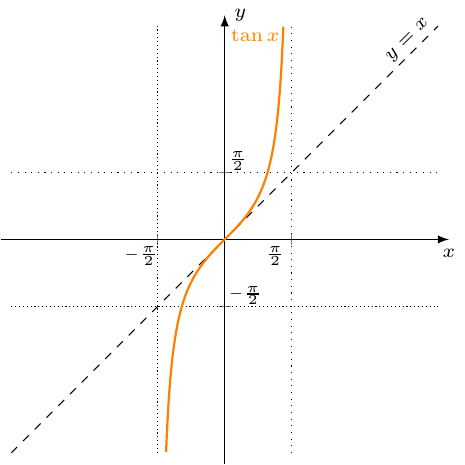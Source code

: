 \documentclass[crop]{standalone}
\usepackage[dvipsnames]{xcolor}
\usepackage{tikz}
\usepackage{pgfplots}
\pgfplotsset{compat=1.18}
\usetikzlibrary{shapes.geometric,positioning}
\begin{document}
  \begin{tikzpicture}[font=\tiny]
    \begin{axis}[%
      trig format plots=rad,
      axis x line=center,axis y line=center,
      unit vector ratio={1 1},
      xlabel={\scriptsize$x$},ylabel={\scriptsize$y$},
      xlabel style={below},ylabel style={right},
      xmin=-5-0.25,xmax=5+0.25,
      xtick={-pi/2,pi/2},
      xticklabels={$-\frac{\pi}{2}$,$\frac{\pi}{2}$},
      xticklabel style={xshift=-0.6em,yshift=0.3em},
      ymin=-5-0.25,ymax=5+0.25,
      restrict y to domain=-5:5,
      ytick={-pi/2,pi/2},
      yticklabels={$-\frac{\pi}{2}$,$\frac{\pi}{2}$},
      yticklabel style={right,yshift=0.4em},
      axis line style={-latex},
      declare function={
        f(\x) = tan(\x);
        g(\x) = atan(\x);
      }
    ]%

      \draw[dotted] (pi/2,-5) -- (pi/2,5);
      \draw[dotted] (-5,pi/2) -- (5,pi/2);

      \draw[densely dotted] (-pi/2,-5) -- (-pi/2,5);
      \draw[densely dotted] (-5,-pi/2) -- (5,-pi/2);

      \addplot[%
        mark=none,
        dashed,
        domain=-5-0.25:5+0.25,
        samples=1000
      ] {x} node[%
        pos=0.93,
        rotate=45,
        xshift=0.4em,
        yshift=0.4em
      ] {\scriptsize$y=x$};

      \addplot[%
        mark=none,
        domain=-pi/2:pi/2,
        color=orange,
        thick,
        samples=1000
      ] {f(x)} node[%
        pos=0.98,
        xshift=-1em
      ] {\scriptsize$\tan{x}$};
      
      % \addplot[%
      %   mark=none,
      %   domain=-5:5,
      %   color=red,
      %   thick,
      %   samples=1000
      % ] {g(x)} node[%
      %   pos=0.92,
      %   yshift=-0.4em
      % ] {\scriptsize$\arctan{x}$};

    \end{axis}
  \end{tikzpicture}%
\end{document}